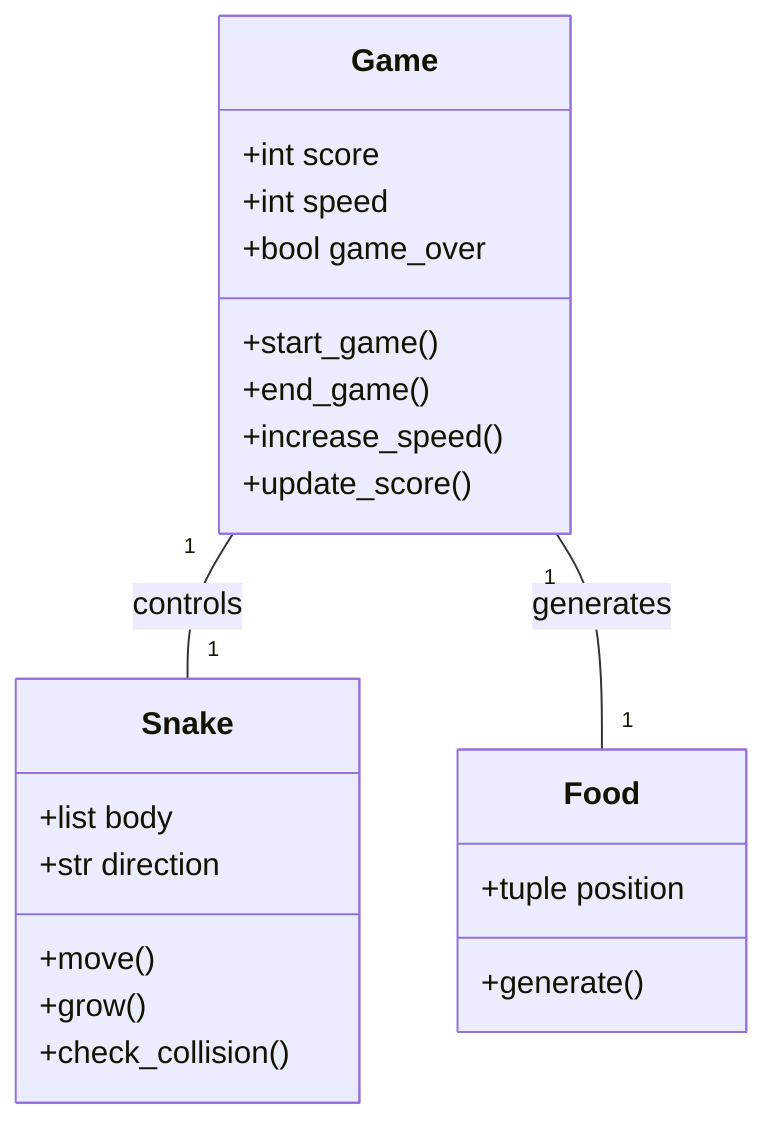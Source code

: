 classDiagram
    class Game{
        +int score
        +int speed
        +bool game_over
        +start_game()
        +end_game()
        +increase_speed()
        +update_score()
    }
    class Snake{
        +list body
        +str direction
        +move()
        +grow()
        +check_collision()
    }
    class Food{
        +tuple position
        +generate()
    }
    Game "1" -- "1" Snake: controls
    Game "1" -- "1" Food: generates
